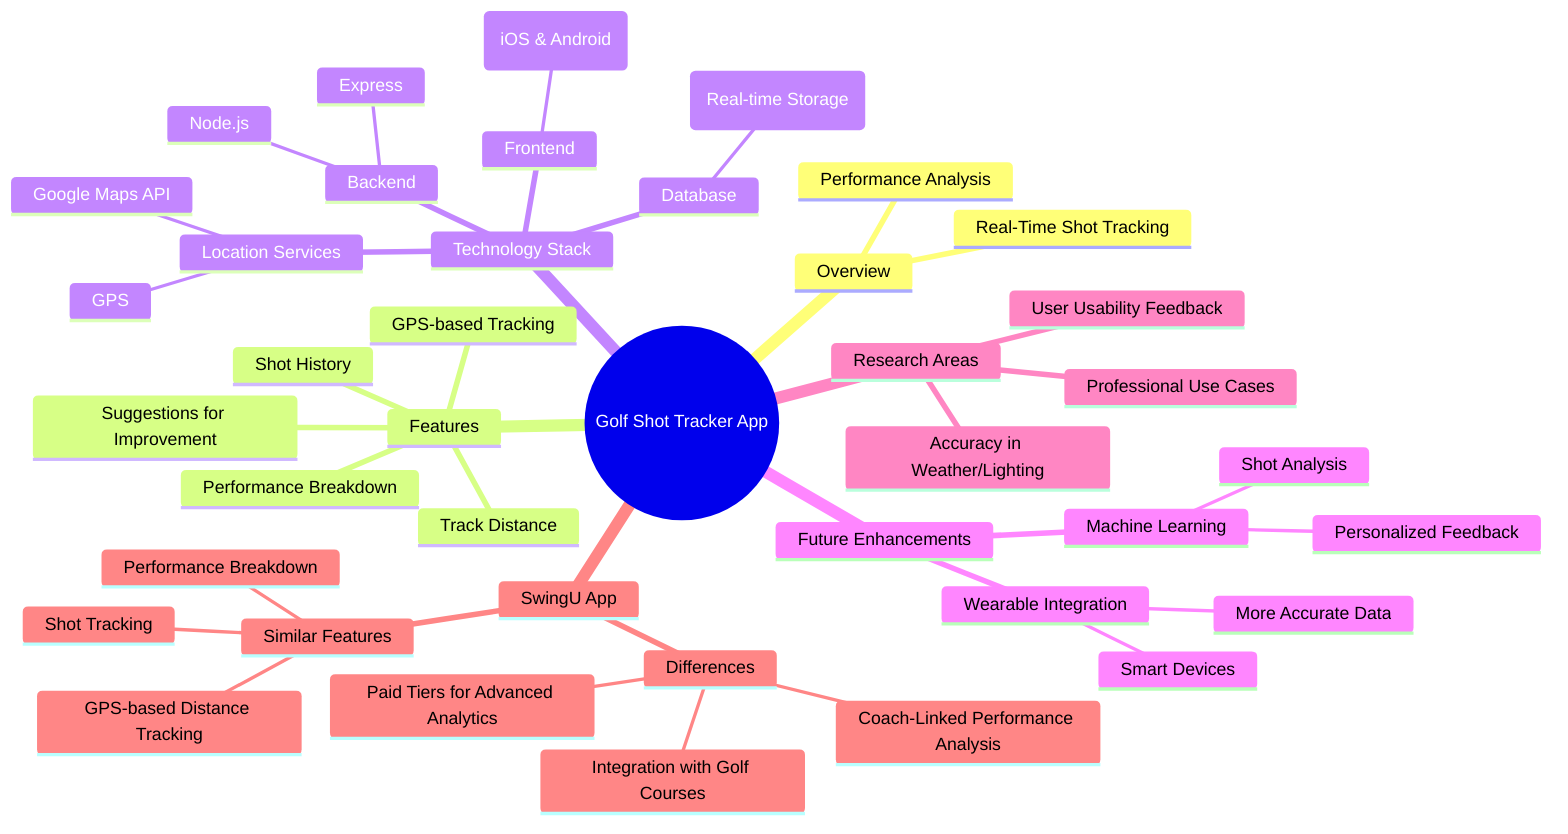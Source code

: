 mindmap
  root((Golf Shot Tracker App))
    Overview
      Real-Time Shot Tracking
      Performance Analysis
    Features
      Track Distance
      GPS-based Tracking
      Shot History
      Performance Breakdown
      Suggestions for Improvement
    Technology Stack
      Frontend
        React Native (iOS & Android)
      Backend
        Node.js
        Express
      Database
        Firebase (Real-time Storage)
      Location Services
        GPS
        Google Maps API
    Future Enhancements
      Machine Learning
        Shot Analysis
        Personalized Feedback
      Wearable Integration
        Smart Devices
        More Accurate Data
    Research Areas
      Accuracy in Weather/Lighting
      User Usability Feedback
      Professional Use Cases
    SwingU App
      Similar Features
        Shot Tracking
        Performance Breakdown
        GPS-based Distance Tracking
      Differences
        Paid Tiers for Advanced Analytics
        Integration with Golf Courses
        Coach-Linked Performance Analysis
